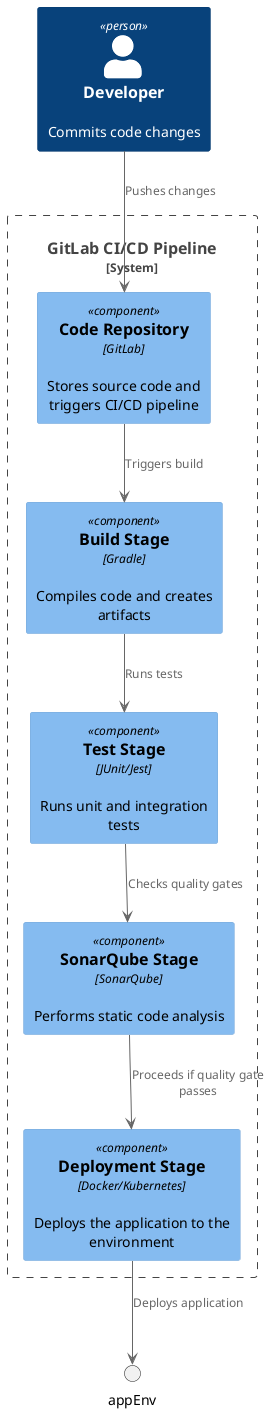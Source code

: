 @startuml
!include <C4/C4_Component>

System_Boundary(ciPipeline, "GitLab CI/CD Pipeline") {
    Component(codeRepo, "Code Repository", "GitLab", "Stores source code and triggers CI/CD pipeline")
    Component(buildStage, "Build Stage", "Gradle", "Compiles code and creates artifacts")
    Component(testStage, "Test Stage", "JUnit/Jest", "Runs unit and integration tests")
    Component(sonarStage, "SonarQube Stage", "SonarQube", "Performs static code analysis")
    Component(deployStage, "Deployment Stage", "Docker/Kubernetes", "Deploys the application to the environment")
}

Person(dev, "Developer", "Commits code changes")

' Relationships
dev -down-> codeRepo : "Pushes changes"
codeRepo -down-> buildStage : "Triggers build"
buildStage -down-> testStage : "Runs tests"
testStage -down-> sonarStage : "Checks quality gates"
sonarStage -down-> deployStage : "Proceeds if quality gate passes"
deployStage -down-> appEnv : "Deploys application"
@enduml
